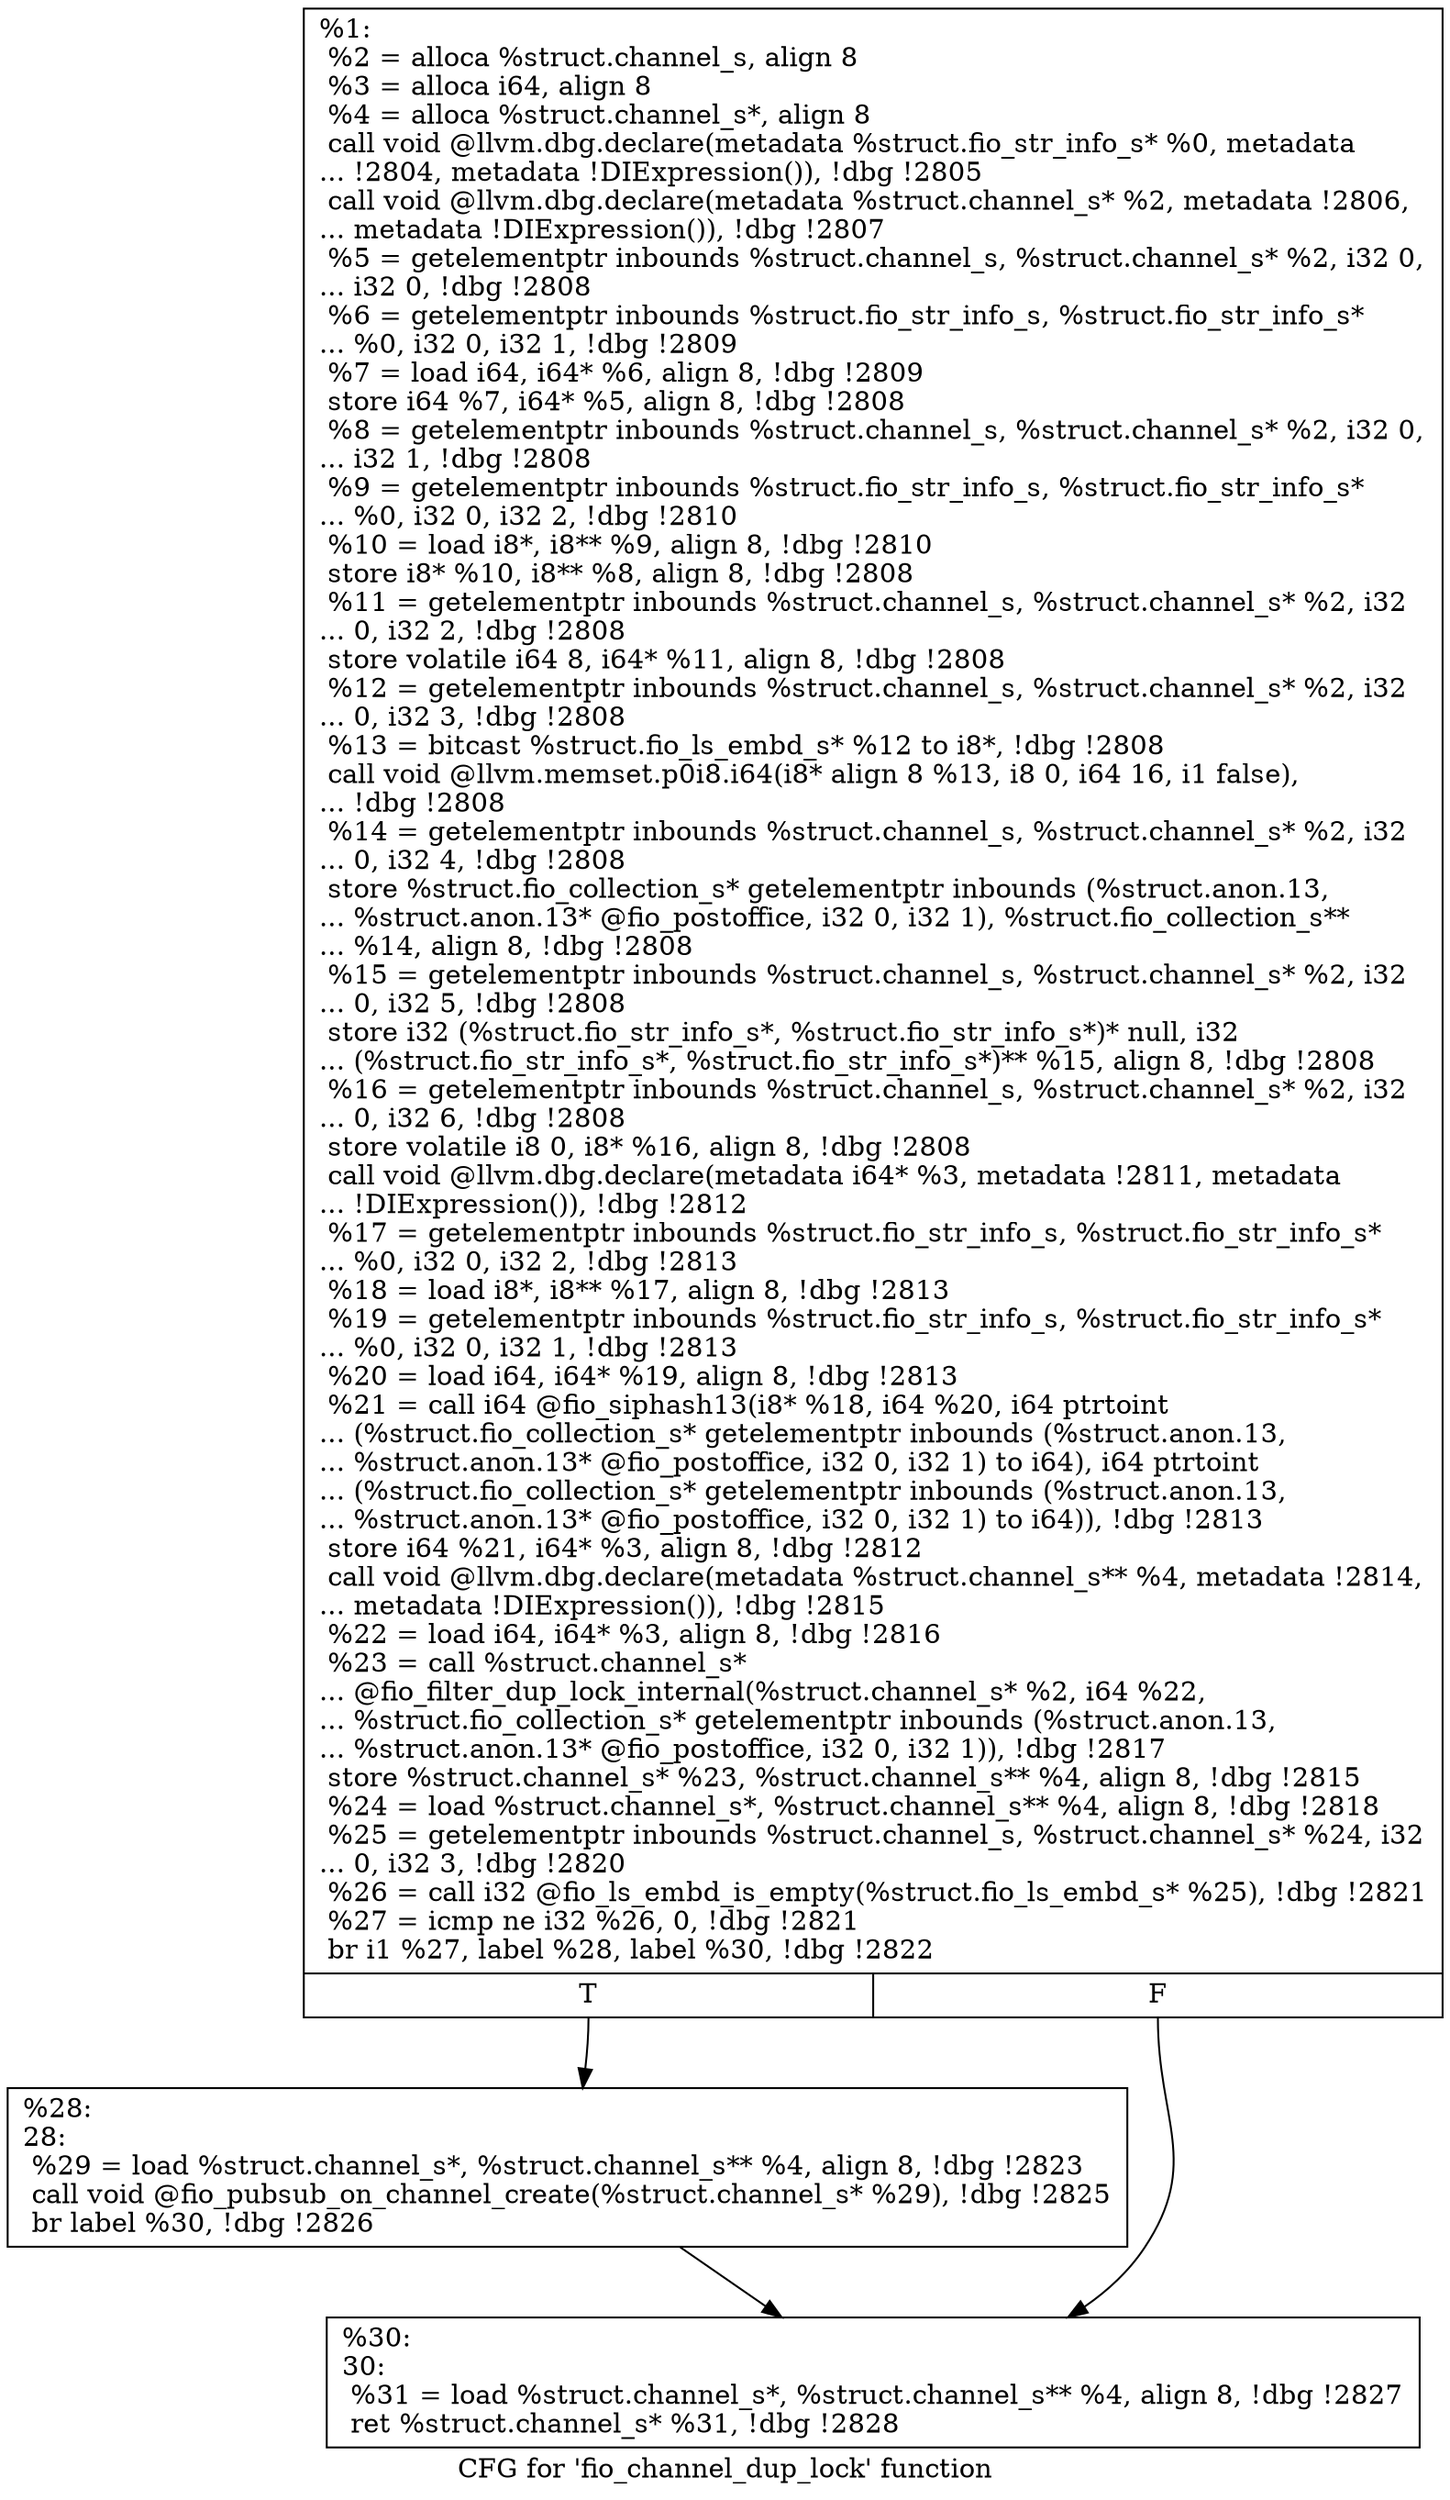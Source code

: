 digraph "CFG for 'fio_channel_dup_lock' function" {
	label="CFG for 'fio_channel_dup_lock' function";

	Node0x5568516838a0 [shape=record,label="{%1:\l  %2 = alloca %struct.channel_s, align 8\l  %3 = alloca i64, align 8\l  %4 = alloca %struct.channel_s*, align 8\l  call void @llvm.dbg.declare(metadata %struct.fio_str_info_s* %0, metadata\l... !2804, metadata !DIExpression()), !dbg !2805\l  call void @llvm.dbg.declare(metadata %struct.channel_s* %2, metadata !2806,\l... metadata !DIExpression()), !dbg !2807\l  %5 = getelementptr inbounds %struct.channel_s, %struct.channel_s* %2, i32 0,\l... i32 0, !dbg !2808\l  %6 = getelementptr inbounds %struct.fio_str_info_s, %struct.fio_str_info_s*\l... %0, i32 0, i32 1, !dbg !2809\l  %7 = load i64, i64* %6, align 8, !dbg !2809\l  store i64 %7, i64* %5, align 8, !dbg !2808\l  %8 = getelementptr inbounds %struct.channel_s, %struct.channel_s* %2, i32 0,\l... i32 1, !dbg !2808\l  %9 = getelementptr inbounds %struct.fio_str_info_s, %struct.fio_str_info_s*\l... %0, i32 0, i32 2, !dbg !2810\l  %10 = load i8*, i8** %9, align 8, !dbg !2810\l  store i8* %10, i8** %8, align 8, !dbg !2808\l  %11 = getelementptr inbounds %struct.channel_s, %struct.channel_s* %2, i32\l... 0, i32 2, !dbg !2808\l  store volatile i64 8, i64* %11, align 8, !dbg !2808\l  %12 = getelementptr inbounds %struct.channel_s, %struct.channel_s* %2, i32\l... 0, i32 3, !dbg !2808\l  %13 = bitcast %struct.fio_ls_embd_s* %12 to i8*, !dbg !2808\l  call void @llvm.memset.p0i8.i64(i8* align 8 %13, i8 0, i64 16, i1 false),\l... !dbg !2808\l  %14 = getelementptr inbounds %struct.channel_s, %struct.channel_s* %2, i32\l... 0, i32 4, !dbg !2808\l  store %struct.fio_collection_s* getelementptr inbounds (%struct.anon.13,\l... %struct.anon.13* @fio_postoffice, i32 0, i32 1), %struct.fio_collection_s**\l... %14, align 8, !dbg !2808\l  %15 = getelementptr inbounds %struct.channel_s, %struct.channel_s* %2, i32\l... 0, i32 5, !dbg !2808\l  store i32 (%struct.fio_str_info_s*, %struct.fio_str_info_s*)* null, i32\l... (%struct.fio_str_info_s*, %struct.fio_str_info_s*)** %15, align 8, !dbg !2808\l  %16 = getelementptr inbounds %struct.channel_s, %struct.channel_s* %2, i32\l... 0, i32 6, !dbg !2808\l  store volatile i8 0, i8* %16, align 8, !dbg !2808\l  call void @llvm.dbg.declare(metadata i64* %3, metadata !2811, metadata\l... !DIExpression()), !dbg !2812\l  %17 = getelementptr inbounds %struct.fio_str_info_s, %struct.fio_str_info_s*\l... %0, i32 0, i32 2, !dbg !2813\l  %18 = load i8*, i8** %17, align 8, !dbg !2813\l  %19 = getelementptr inbounds %struct.fio_str_info_s, %struct.fio_str_info_s*\l... %0, i32 0, i32 1, !dbg !2813\l  %20 = load i64, i64* %19, align 8, !dbg !2813\l  %21 = call i64 @fio_siphash13(i8* %18, i64 %20, i64 ptrtoint\l... (%struct.fio_collection_s* getelementptr inbounds (%struct.anon.13,\l... %struct.anon.13* @fio_postoffice, i32 0, i32 1) to i64), i64 ptrtoint\l... (%struct.fio_collection_s* getelementptr inbounds (%struct.anon.13,\l... %struct.anon.13* @fio_postoffice, i32 0, i32 1) to i64)), !dbg !2813\l  store i64 %21, i64* %3, align 8, !dbg !2812\l  call void @llvm.dbg.declare(metadata %struct.channel_s** %4, metadata !2814,\l... metadata !DIExpression()), !dbg !2815\l  %22 = load i64, i64* %3, align 8, !dbg !2816\l  %23 = call %struct.channel_s*\l... @fio_filter_dup_lock_internal(%struct.channel_s* %2, i64 %22,\l... %struct.fio_collection_s* getelementptr inbounds (%struct.anon.13,\l... %struct.anon.13* @fio_postoffice, i32 0, i32 1)), !dbg !2817\l  store %struct.channel_s* %23, %struct.channel_s** %4, align 8, !dbg !2815\l  %24 = load %struct.channel_s*, %struct.channel_s** %4, align 8, !dbg !2818\l  %25 = getelementptr inbounds %struct.channel_s, %struct.channel_s* %24, i32\l... 0, i32 3, !dbg !2820\l  %26 = call i32 @fio_ls_embd_is_empty(%struct.fio_ls_embd_s* %25), !dbg !2821\l  %27 = icmp ne i32 %26, 0, !dbg !2821\l  br i1 %27, label %28, label %30, !dbg !2822\l|{<s0>T|<s1>F}}"];
	Node0x5568516838a0:s0 -> Node0x556851685f30;
	Node0x5568516838a0:s1 -> Node0x556851685f80;
	Node0x556851685f30 [shape=record,label="{%28:\l28:                                               \l  %29 = load %struct.channel_s*, %struct.channel_s** %4, align 8, !dbg !2823\l  call void @fio_pubsub_on_channel_create(%struct.channel_s* %29), !dbg !2825\l  br label %30, !dbg !2826\l}"];
	Node0x556851685f30 -> Node0x556851685f80;
	Node0x556851685f80 [shape=record,label="{%30:\l30:                                               \l  %31 = load %struct.channel_s*, %struct.channel_s** %4, align 8, !dbg !2827\l  ret %struct.channel_s* %31, !dbg !2828\l}"];
}
